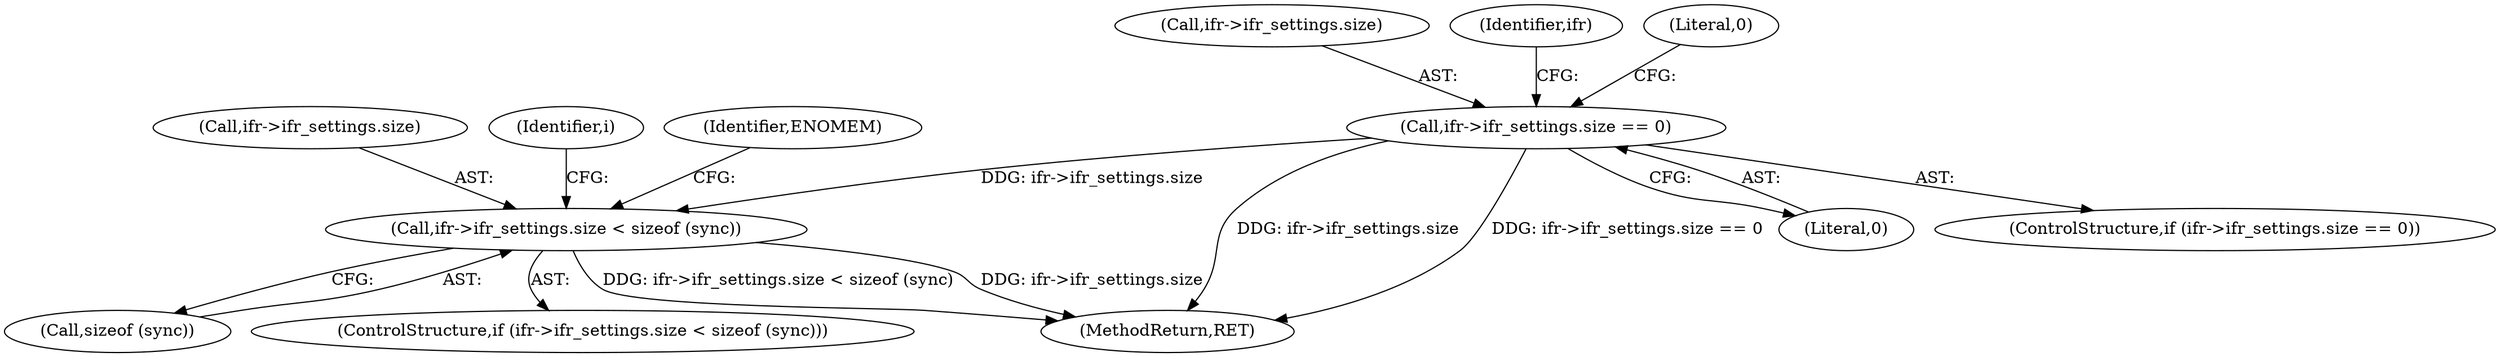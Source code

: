 digraph "0_linux_96b340406724d87e4621284ebac5e059d67b2194@API" {
"1000182" [label="(Call,ifr->ifr_settings.size < sizeof (sync))"];
"1000171" [label="(Call,ifr->ifr_settings.size == 0)"];
"1000172" [label="(Call,ifr->ifr_settings.size)"];
"1000188" [label="(Call,sizeof (sync))"];
"1000183" [label="(Call,ifr->ifr_settings.size)"];
"1000181" [label="(ControlStructure,if (ifr->ifr_settings.size < sizeof (sync)))"];
"1000177" [label="(Literal,0)"];
"1000185" [label="(Identifier,ifr)"];
"1000180" [label="(Literal,0)"];
"1000195" [label="(Identifier,i)"];
"1000171" [label="(Call,ifr->ifr_settings.size == 0)"];
"1000264" [label="(MethodReturn,RET)"];
"1000193" [label="(Identifier,ENOMEM)"];
"1000170" [label="(ControlStructure,if (ifr->ifr_settings.size == 0))"];
"1000182" [label="(Call,ifr->ifr_settings.size < sizeof (sync))"];
"1000182" -> "1000181"  [label="AST: "];
"1000182" -> "1000188"  [label="CFG: "];
"1000183" -> "1000182"  [label="AST: "];
"1000188" -> "1000182"  [label="AST: "];
"1000193" -> "1000182"  [label="CFG: "];
"1000195" -> "1000182"  [label="CFG: "];
"1000182" -> "1000264"  [label="DDG: ifr->ifr_settings.size < sizeof (sync)"];
"1000182" -> "1000264"  [label="DDG: ifr->ifr_settings.size"];
"1000171" -> "1000182"  [label="DDG: ifr->ifr_settings.size"];
"1000171" -> "1000170"  [label="AST: "];
"1000171" -> "1000177"  [label="CFG: "];
"1000172" -> "1000171"  [label="AST: "];
"1000177" -> "1000171"  [label="AST: "];
"1000180" -> "1000171"  [label="CFG: "];
"1000185" -> "1000171"  [label="CFG: "];
"1000171" -> "1000264"  [label="DDG: ifr->ifr_settings.size"];
"1000171" -> "1000264"  [label="DDG: ifr->ifr_settings.size == 0"];
}
